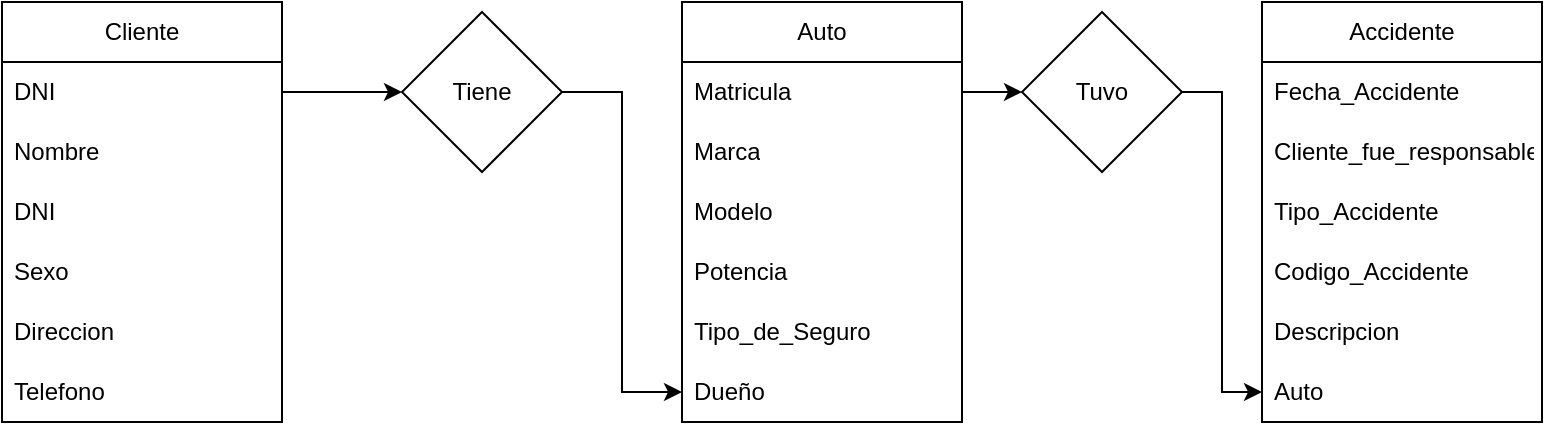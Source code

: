 <mxfile version="26.2.1">
  <diagram name="Página-1" id="2bFeAJwmvUQslnGihKrQ">
    <mxGraphModel dx="874" dy="439" grid="1" gridSize="10" guides="1" tooltips="1" connect="1" arrows="1" fold="1" page="1" pageScale="1" pageWidth="827" pageHeight="1169" math="0" shadow="0">
      <root>
        <mxCell id="0" />
        <mxCell id="1" parent="0" />
        <mxCell id="xghvQgEeAtRkOkoJIQAj-2" value="Cliente" style="swimlane;fontStyle=0;childLayout=stackLayout;horizontal=1;startSize=30;horizontalStack=0;resizeParent=1;resizeParentMax=0;resizeLast=0;collapsible=1;marginBottom=0;whiteSpace=wrap;html=1;" vertex="1" parent="1">
          <mxGeometry x="40" y="60" width="140" height="210" as="geometry" />
        </mxCell>
        <mxCell id="xghvQgEeAtRkOkoJIQAj-3" value="DNI" style="text;strokeColor=none;fillColor=none;align=left;verticalAlign=middle;spacingLeft=4;spacingRight=4;overflow=hidden;points=[[0,0.5],[1,0.5]];portConstraint=eastwest;rotatable=0;whiteSpace=wrap;html=1;" vertex="1" parent="xghvQgEeAtRkOkoJIQAj-2">
          <mxGeometry y="30" width="140" height="30" as="geometry" />
        </mxCell>
        <mxCell id="xghvQgEeAtRkOkoJIQAj-4" value="Nombre&lt;span style=&quot;white-space: pre;&quot;&gt;&#x9;&lt;/span&gt;" style="text;strokeColor=none;fillColor=none;align=left;verticalAlign=middle;spacingLeft=4;spacingRight=4;overflow=hidden;points=[[0,0.5],[1,0.5]];portConstraint=eastwest;rotatable=0;whiteSpace=wrap;html=1;" vertex="1" parent="xghvQgEeAtRkOkoJIQAj-2">
          <mxGeometry y="60" width="140" height="30" as="geometry" />
        </mxCell>
        <mxCell id="xghvQgEeAtRkOkoJIQAj-19" value="DNI" style="text;strokeColor=none;fillColor=none;align=left;verticalAlign=middle;spacingLeft=4;spacingRight=4;overflow=hidden;points=[[0,0.5],[1,0.5]];portConstraint=eastwest;rotatable=0;whiteSpace=wrap;html=1;" vertex="1" parent="xghvQgEeAtRkOkoJIQAj-2">
          <mxGeometry y="90" width="140" height="30" as="geometry" />
        </mxCell>
        <mxCell id="xghvQgEeAtRkOkoJIQAj-21" value="Sexo&lt;span style=&quot;white-space: pre;&quot;&gt;&#x9;&lt;/span&gt;" style="text;strokeColor=none;fillColor=none;align=left;verticalAlign=middle;spacingLeft=4;spacingRight=4;overflow=hidden;points=[[0,0.5],[1,0.5]];portConstraint=eastwest;rotatable=0;whiteSpace=wrap;html=1;" vertex="1" parent="xghvQgEeAtRkOkoJIQAj-2">
          <mxGeometry y="120" width="140" height="30" as="geometry" />
        </mxCell>
        <mxCell id="xghvQgEeAtRkOkoJIQAj-20" value="Direccion&lt;span style=&quot;white-space: pre;&quot;&gt;&#x9;&lt;/span&gt;" style="text;strokeColor=none;fillColor=none;align=left;verticalAlign=middle;spacingLeft=4;spacingRight=4;overflow=hidden;points=[[0,0.5],[1,0.5]];portConstraint=eastwest;rotatable=0;whiteSpace=wrap;html=1;" vertex="1" parent="xghvQgEeAtRkOkoJIQAj-2">
          <mxGeometry y="150" width="140" height="30" as="geometry" />
        </mxCell>
        <mxCell id="xghvQgEeAtRkOkoJIQAj-5" value="Telefono" style="text;strokeColor=none;fillColor=none;align=left;verticalAlign=middle;spacingLeft=4;spacingRight=4;overflow=hidden;points=[[0,0.5],[1,0.5]];portConstraint=eastwest;rotatable=0;whiteSpace=wrap;html=1;" vertex="1" parent="xghvQgEeAtRkOkoJIQAj-2">
          <mxGeometry y="180" width="140" height="30" as="geometry" />
        </mxCell>
        <mxCell id="xghvQgEeAtRkOkoJIQAj-6" value="Auto" style="swimlane;fontStyle=0;childLayout=stackLayout;horizontal=1;startSize=30;horizontalStack=0;resizeParent=1;resizeParentMax=0;resizeLast=0;collapsible=1;marginBottom=0;whiteSpace=wrap;html=1;" vertex="1" parent="1">
          <mxGeometry x="380" y="60" width="140" height="210" as="geometry" />
        </mxCell>
        <mxCell id="xghvQgEeAtRkOkoJIQAj-7" value="Matricula" style="text;strokeColor=none;fillColor=none;align=left;verticalAlign=middle;spacingLeft=4;spacingRight=4;overflow=hidden;points=[[0,0.5],[1,0.5]];portConstraint=eastwest;rotatable=0;whiteSpace=wrap;html=1;" vertex="1" parent="xghvQgEeAtRkOkoJIQAj-6">
          <mxGeometry y="30" width="140" height="30" as="geometry" />
        </mxCell>
        <mxCell id="xghvQgEeAtRkOkoJIQAj-8" value="Marca" style="text;strokeColor=none;fillColor=none;align=left;verticalAlign=middle;spacingLeft=4;spacingRight=4;overflow=hidden;points=[[0,0.5],[1,0.5]];portConstraint=eastwest;rotatable=0;whiteSpace=wrap;html=1;" vertex="1" parent="xghvQgEeAtRkOkoJIQAj-6">
          <mxGeometry y="60" width="140" height="30" as="geometry" />
        </mxCell>
        <mxCell id="xghvQgEeAtRkOkoJIQAj-9" value="Modelo" style="text;strokeColor=none;fillColor=none;align=left;verticalAlign=middle;spacingLeft=4;spacingRight=4;overflow=hidden;points=[[0,0.5],[1,0.5]];portConstraint=eastwest;rotatable=0;whiteSpace=wrap;html=1;" vertex="1" parent="xghvQgEeAtRkOkoJIQAj-6">
          <mxGeometry y="90" width="140" height="30" as="geometry" />
        </mxCell>
        <mxCell id="xghvQgEeAtRkOkoJIQAj-23" value="Potencia" style="text;strokeColor=none;fillColor=none;align=left;verticalAlign=middle;spacingLeft=4;spacingRight=4;overflow=hidden;points=[[0,0.5],[1,0.5]];portConstraint=eastwest;rotatable=0;whiteSpace=wrap;html=1;" vertex="1" parent="xghvQgEeAtRkOkoJIQAj-6">
          <mxGeometry y="120" width="140" height="30" as="geometry" />
        </mxCell>
        <mxCell id="xghvQgEeAtRkOkoJIQAj-24" value="Tipo_de_Seguro" style="text;strokeColor=none;fillColor=none;align=left;verticalAlign=middle;spacingLeft=4;spacingRight=4;overflow=hidden;points=[[0,0.5],[1,0.5]];portConstraint=eastwest;rotatable=0;whiteSpace=wrap;html=1;" vertex="1" parent="xghvQgEeAtRkOkoJIQAj-6">
          <mxGeometry y="150" width="140" height="30" as="geometry" />
        </mxCell>
        <mxCell id="xghvQgEeAtRkOkoJIQAj-29" value="Dueño" style="text;strokeColor=none;fillColor=none;align=left;verticalAlign=middle;spacingLeft=4;spacingRight=4;overflow=hidden;points=[[0,0.5],[1,0.5]];portConstraint=eastwest;rotatable=0;whiteSpace=wrap;html=1;" vertex="1" parent="xghvQgEeAtRkOkoJIQAj-6">
          <mxGeometry y="180" width="140" height="30" as="geometry" />
        </mxCell>
        <mxCell id="xghvQgEeAtRkOkoJIQAj-10" value="Accidente" style="swimlane;fontStyle=0;childLayout=stackLayout;horizontal=1;startSize=30;horizontalStack=0;resizeParent=1;resizeParentMax=0;resizeLast=0;collapsible=1;marginBottom=0;whiteSpace=wrap;html=1;" vertex="1" parent="1">
          <mxGeometry x="670" y="60" width="140" height="210" as="geometry" />
        </mxCell>
        <mxCell id="xghvQgEeAtRkOkoJIQAj-11" value="Fecha_Accidente" style="text;strokeColor=none;fillColor=none;align=left;verticalAlign=middle;spacingLeft=4;spacingRight=4;overflow=hidden;points=[[0,0.5],[1,0.5]];portConstraint=eastwest;rotatable=0;whiteSpace=wrap;html=1;" vertex="1" parent="xghvQgEeAtRkOkoJIQAj-10">
          <mxGeometry y="30" width="140" height="30" as="geometry" />
        </mxCell>
        <mxCell id="xghvQgEeAtRkOkoJIQAj-12" value="Cliente_fue_responsable" style="text;strokeColor=none;fillColor=none;align=left;verticalAlign=middle;spacingLeft=4;spacingRight=4;overflow=hidden;points=[[0,0.5],[1,0.5]];portConstraint=eastwest;rotatable=0;whiteSpace=wrap;html=1;" vertex="1" parent="xghvQgEeAtRkOkoJIQAj-10">
          <mxGeometry y="60" width="140" height="30" as="geometry" />
        </mxCell>
        <mxCell id="xghvQgEeAtRkOkoJIQAj-13" value="Tipo_Accidente" style="text;strokeColor=none;fillColor=none;align=left;verticalAlign=middle;spacingLeft=4;spacingRight=4;overflow=hidden;points=[[0,0.5],[1,0.5]];portConstraint=eastwest;rotatable=0;whiteSpace=wrap;html=1;" vertex="1" parent="xghvQgEeAtRkOkoJIQAj-10">
          <mxGeometry y="90" width="140" height="30" as="geometry" />
        </mxCell>
        <mxCell id="xghvQgEeAtRkOkoJIQAj-27" value="Codigo_Accidente" style="text;strokeColor=none;fillColor=none;align=left;verticalAlign=middle;spacingLeft=4;spacingRight=4;overflow=hidden;points=[[0,0.5],[1,0.5]];portConstraint=eastwest;rotatable=0;whiteSpace=wrap;html=1;" vertex="1" parent="xghvQgEeAtRkOkoJIQAj-10">
          <mxGeometry y="120" width="140" height="30" as="geometry" />
        </mxCell>
        <mxCell id="xghvQgEeAtRkOkoJIQAj-32" value="Descripcion" style="text;strokeColor=none;fillColor=none;align=left;verticalAlign=middle;spacingLeft=4;spacingRight=4;overflow=hidden;points=[[0,0.5],[1,0.5]];portConstraint=eastwest;rotatable=0;whiteSpace=wrap;html=1;" vertex="1" parent="xghvQgEeAtRkOkoJIQAj-10">
          <mxGeometry y="150" width="140" height="30" as="geometry" />
        </mxCell>
        <mxCell id="xghvQgEeAtRkOkoJIQAj-26" value="Auto" style="text;strokeColor=none;fillColor=none;align=left;verticalAlign=middle;spacingLeft=4;spacingRight=4;overflow=hidden;points=[[0,0.5],[1,0.5]];portConstraint=eastwest;rotatable=0;whiteSpace=wrap;html=1;" vertex="1" parent="xghvQgEeAtRkOkoJIQAj-10">
          <mxGeometry y="180" width="140" height="30" as="geometry" />
        </mxCell>
        <mxCell id="xghvQgEeAtRkOkoJIQAj-31" style="edgeStyle=orthogonalEdgeStyle;rounded=0;orthogonalLoop=1;jettySize=auto;html=1;exitX=1;exitY=0.5;exitDx=0;exitDy=0;entryX=0;entryY=0.5;entryDx=0;entryDy=0;" edge="1" parent="1" source="xghvQgEeAtRkOkoJIQAj-28" target="xghvQgEeAtRkOkoJIQAj-29">
          <mxGeometry relative="1" as="geometry" />
        </mxCell>
        <mxCell id="xghvQgEeAtRkOkoJIQAj-28" value="Tiene" style="rhombus;whiteSpace=wrap;html=1;" vertex="1" parent="1">
          <mxGeometry x="240" y="65" width="80" height="80" as="geometry" />
        </mxCell>
        <mxCell id="xghvQgEeAtRkOkoJIQAj-30" style="edgeStyle=orthogonalEdgeStyle;rounded=0;orthogonalLoop=1;jettySize=auto;html=1;exitX=1;exitY=0.5;exitDx=0;exitDy=0;entryX=0;entryY=0.5;entryDx=0;entryDy=0;" edge="1" parent="1" source="xghvQgEeAtRkOkoJIQAj-3" target="xghvQgEeAtRkOkoJIQAj-28">
          <mxGeometry relative="1" as="geometry" />
        </mxCell>
        <mxCell id="xghvQgEeAtRkOkoJIQAj-35" style="edgeStyle=orthogonalEdgeStyle;rounded=0;orthogonalLoop=1;jettySize=auto;html=1;exitX=1;exitY=0.5;exitDx=0;exitDy=0;entryX=0;entryY=0.5;entryDx=0;entryDy=0;" edge="1" parent="1" source="xghvQgEeAtRkOkoJIQAj-33" target="xghvQgEeAtRkOkoJIQAj-26">
          <mxGeometry relative="1" as="geometry" />
        </mxCell>
        <mxCell id="xghvQgEeAtRkOkoJIQAj-33" value="Tuvo" style="rhombus;whiteSpace=wrap;html=1;" vertex="1" parent="1">
          <mxGeometry x="550" y="65" width="80" height="80" as="geometry" />
        </mxCell>
        <mxCell id="xghvQgEeAtRkOkoJIQAj-34" style="edgeStyle=orthogonalEdgeStyle;rounded=0;orthogonalLoop=1;jettySize=auto;html=1;exitX=1;exitY=0.5;exitDx=0;exitDy=0;entryX=0;entryY=0.5;entryDx=0;entryDy=0;" edge="1" parent="1" source="xghvQgEeAtRkOkoJIQAj-7" target="xghvQgEeAtRkOkoJIQAj-33">
          <mxGeometry relative="1" as="geometry" />
        </mxCell>
      </root>
    </mxGraphModel>
  </diagram>
</mxfile>
